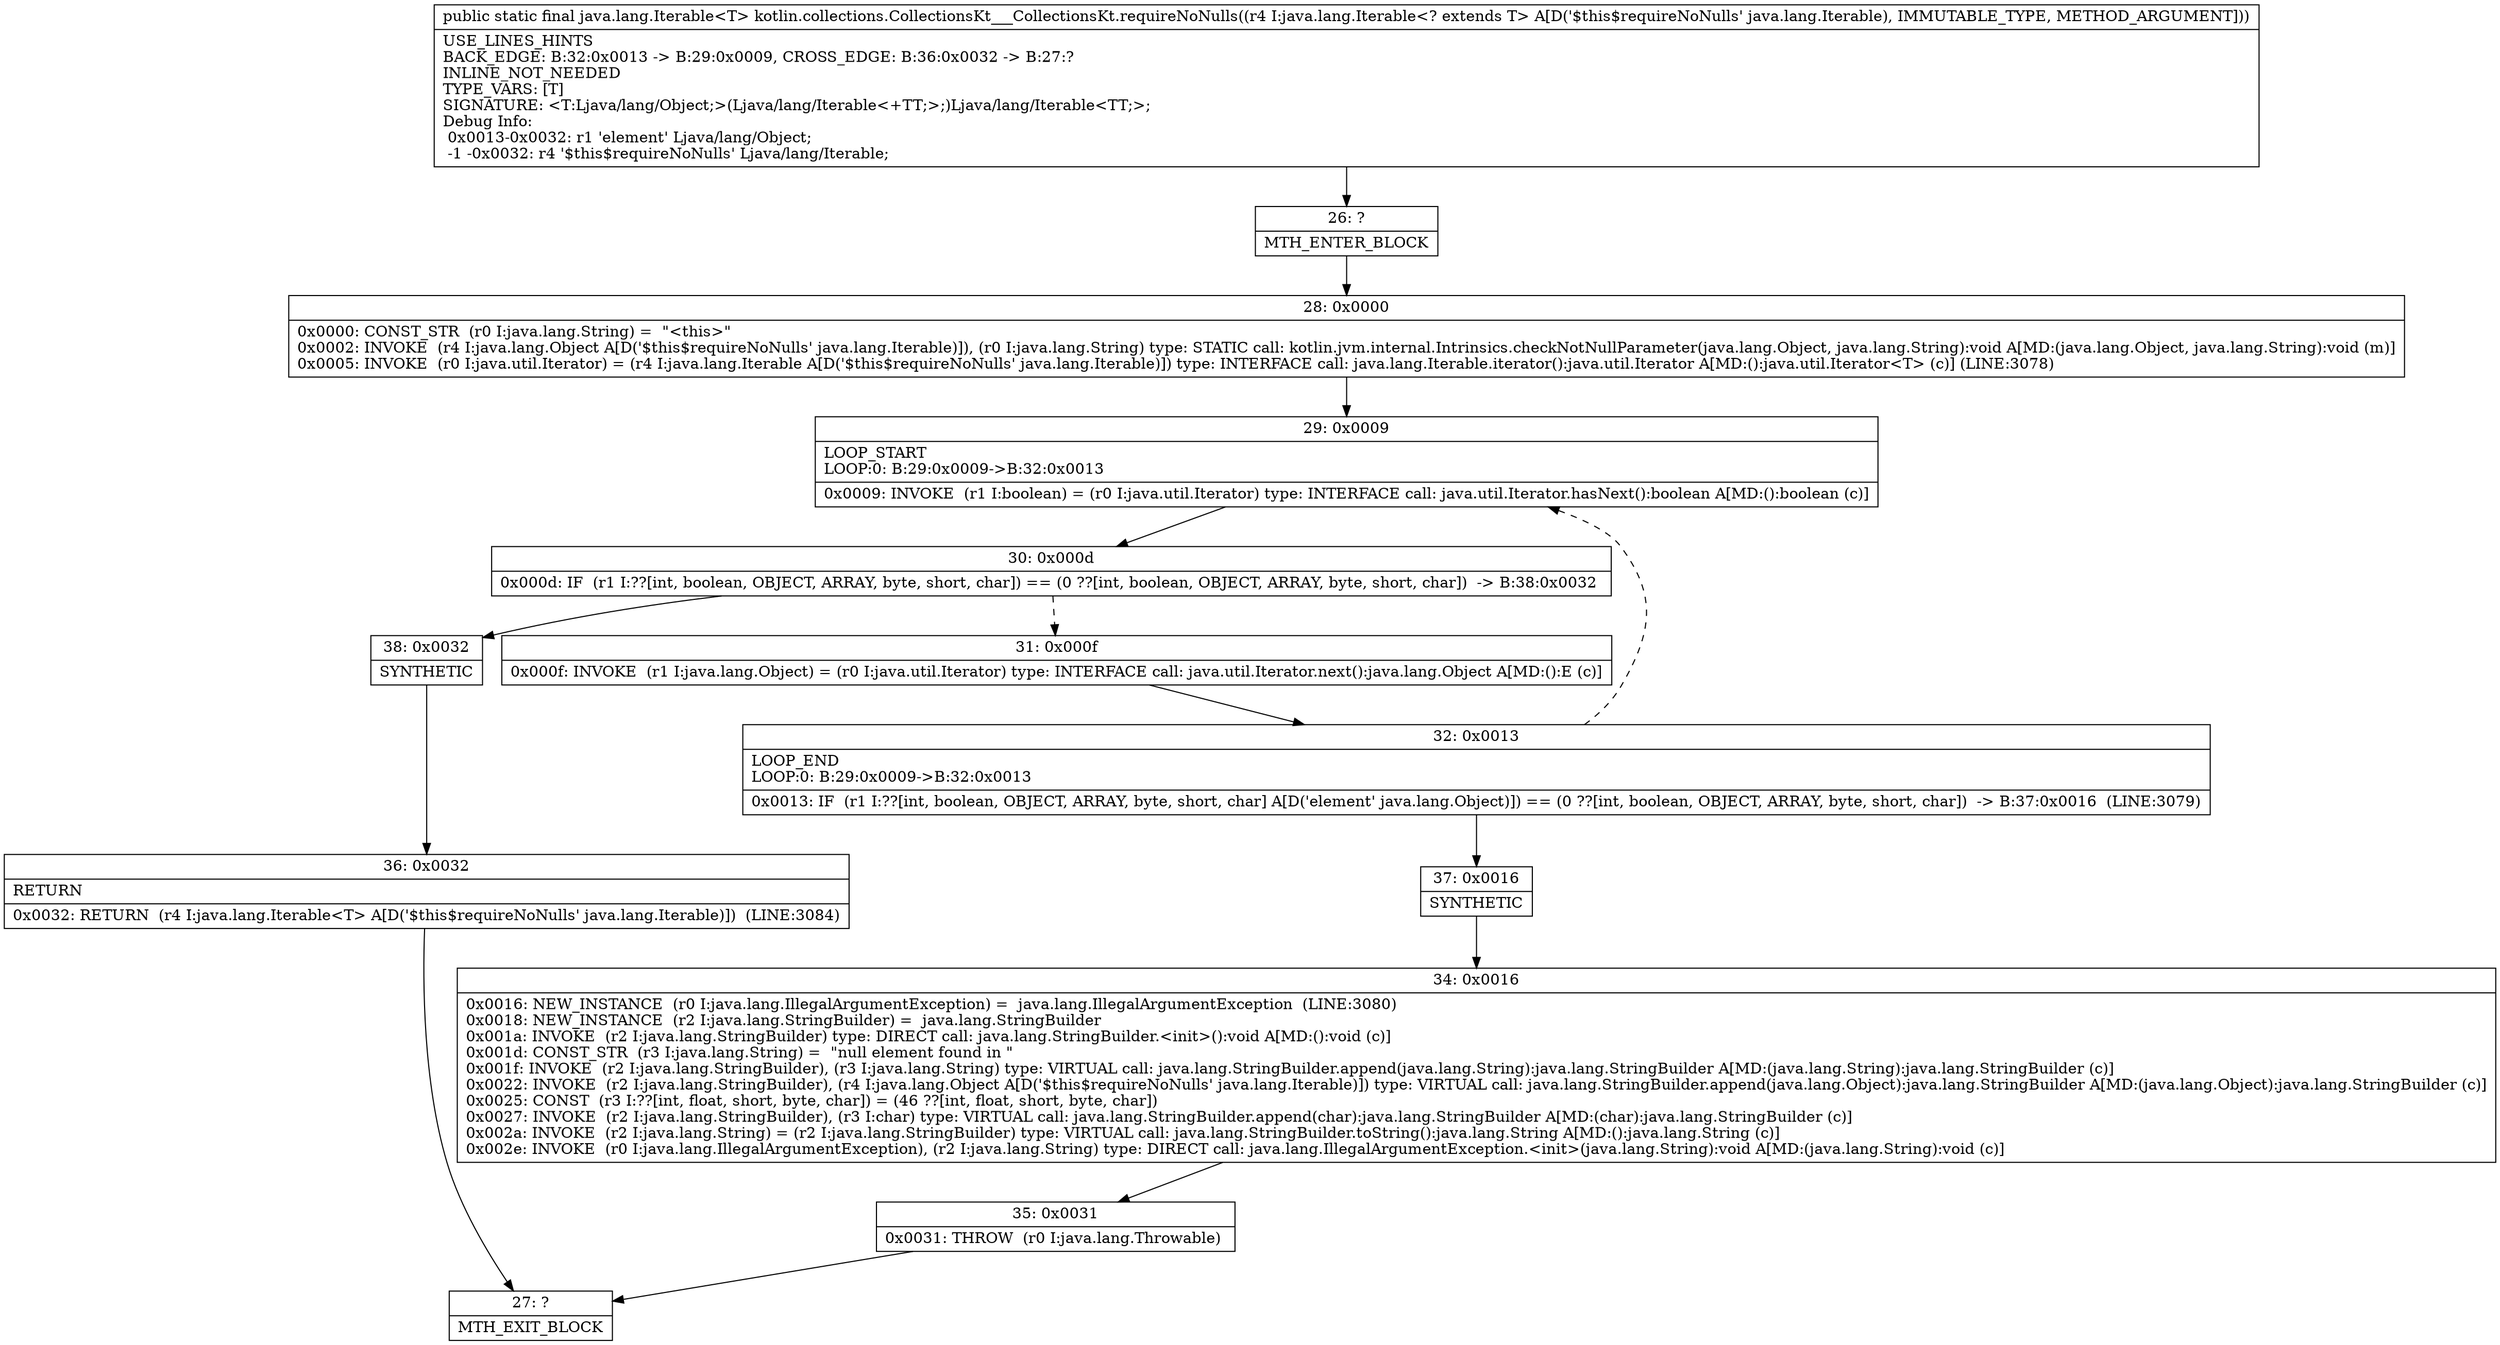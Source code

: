 digraph "CFG forkotlin.collections.CollectionsKt___CollectionsKt.requireNoNulls(Ljava\/lang\/Iterable;)Ljava\/lang\/Iterable;" {
Node_26 [shape=record,label="{26\:\ ?|MTH_ENTER_BLOCK\l}"];
Node_28 [shape=record,label="{28\:\ 0x0000|0x0000: CONST_STR  (r0 I:java.lang.String) =  \"\<this\>\" \l0x0002: INVOKE  (r4 I:java.lang.Object A[D('$this$requireNoNulls' java.lang.Iterable)]), (r0 I:java.lang.String) type: STATIC call: kotlin.jvm.internal.Intrinsics.checkNotNullParameter(java.lang.Object, java.lang.String):void A[MD:(java.lang.Object, java.lang.String):void (m)]\l0x0005: INVOKE  (r0 I:java.util.Iterator) = (r4 I:java.lang.Iterable A[D('$this$requireNoNulls' java.lang.Iterable)]) type: INTERFACE call: java.lang.Iterable.iterator():java.util.Iterator A[MD:():java.util.Iterator\<T\> (c)] (LINE:3078)\l}"];
Node_29 [shape=record,label="{29\:\ 0x0009|LOOP_START\lLOOP:0: B:29:0x0009\-\>B:32:0x0013\l|0x0009: INVOKE  (r1 I:boolean) = (r0 I:java.util.Iterator) type: INTERFACE call: java.util.Iterator.hasNext():boolean A[MD:():boolean (c)]\l}"];
Node_30 [shape=record,label="{30\:\ 0x000d|0x000d: IF  (r1 I:??[int, boolean, OBJECT, ARRAY, byte, short, char]) == (0 ??[int, boolean, OBJECT, ARRAY, byte, short, char])  \-\> B:38:0x0032 \l}"];
Node_31 [shape=record,label="{31\:\ 0x000f|0x000f: INVOKE  (r1 I:java.lang.Object) = (r0 I:java.util.Iterator) type: INTERFACE call: java.util.Iterator.next():java.lang.Object A[MD:():E (c)]\l}"];
Node_32 [shape=record,label="{32\:\ 0x0013|LOOP_END\lLOOP:0: B:29:0x0009\-\>B:32:0x0013\l|0x0013: IF  (r1 I:??[int, boolean, OBJECT, ARRAY, byte, short, char] A[D('element' java.lang.Object)]) == (0 ??[int, boolean, OBJECT, ARRAY, byte, short, char])  \-\> B:37:0x0016  (LINE:3079)\l}"];
Node_37 [shape=record,label="{37\:\ 0x0016|SYNTHETIC\l}"];
Node_34 [shape=record,label="{34\:\ 0x0016|0x0016: NEW_INSTANCE  (r0 I:java.lang.IllegalArgumentException) =  java.lang.IllegalArgumentException  (LINE:3080)\l0x0018: NEW_INSTANCE  (r2 I:java.lang.StringBuilder) =  java.lang.StringBuilder \l0x001a: INVOKE  (r2 I:java.lang.StringBuilder) type: DIRECT call: java.lang.StringBuilder.\<init\>():void A[MD:():void (c)]\l0x001d: CONST_STR  (r3 I:java.lang.String) =  \"null element found in \" \l0x001f: INVOKE  (r2 I:java.lang.StringBuilder), (r3 I:java.lang.String) type: VIRTUAL call: java.lang.StringBuilder.append(java.lang.String):java.lang.StringBuilder A[MD:(java.lang.String):java.lang.StringBuilder (c)]\l0x0022: INVOKE  (r2 I:java.lang.StringBuilder), (r4 I:java.lang.Object A[D('$this$requireNoNulls' java.lang.Iterable)]) type: VIRTUAL call: java.lang.StringBuilder.append(java.lang.Object):java.lang.StringBuilder A[MD:(java.lang.Object):java.lang.StringBuilder (c)]\l0x0025: CONST  (r3 I:??[int, float, short, byte, char]) = (46 ??[int, float, short, byte, char]) \l0x0027: INVOKE  (r2 I:java.lang.StringBuilder), (r3 I:char) type: VIRTUAL call: java.lang.StringBuilder.append(char):java.lang.StringBuilder A[MD:(char):java.lang.StringBuilder (c)]\l0x002a: INVOKE  (r2 I:java.lang.String) = (r2 I:java.lang.StringBuilder) type: VIRTUAL call: java.lang.StringBuilder.toString():java.lang.String A[MD:():java.lang.String (c)]\l0x002e: INVOKE  (r0 I:java.lang.IllegalArgumentException), (r2 I:java.lang.String) type: DIRECT call: java.lang.IllegalArgumentException.\<init\>(java.lang.String):void A[MD:(java.lang.String):void (c)]\l}"];
Node_35 [shape=record,label="{35\:\ 0x0031|0x0031: THROW  (r0 I:java.lang.Throwable) \l}"];
Node_27 [shape=record,label="{27\:\ ?|MTH_EXIT_BLOCK\l}"];
Node_38 [shape=record,label="{38\:\ 0x0032|SYNTHETIC\l}"];
Node_36 [shape=record,label="{36\:\ 0x0032|RETURN\l|0x0032: RETURN  (r4 I:java.lang.Iterable\<T\> A[D('$this$requireNoNulls' java.lang.Iterable)])  (LINE:3084)\l}"];
MethodNode[shape=record,label="{public static final java.lang.Iterable\<T\> kotlin.collections.CollectionsKt___CollectionsKt.requireNoNulls((r4 I:java.lang.Iterable\<? extends T\> A[D('$this$requireNoNulls' java.lang.Iterable), IMMUTABLE_TYPE, METHOD_ARGUMENT]))  | USE_LINES_HINTS\lBACK_EDGE: B:32:0x0013 \-\> B:29:0x0009, CROSS_EDGE: B:36:0x0032 \-\> B:27:?\lINLINE_NOT_NEEDED\lTYPE_VARS: [T]\lSIGNATURE: \<T:Ljava\/lang\/Object;\>(Ljava\/lang\/Iterable\<+TT;\>;)Ljava\/lang\/Iterable\<TT;\>;\lDebug Info:\l  0x0013\-0x0032: r1 'element' Ljava\/lang\/Object;\l  \-1 \-0x0032: r4 '$this$requireNoNulls' Ljava\/lang\/Iterable;\l}"];
MethodNode -> Node_26;Node_26 -> Node_28;
Node_28 -> Node_29;
Node_29 -> Node_30;
Node_30 -> Node_31[style=dashed];
Node_30 -> Node_38;
Node_31 -> Node_32;
Node_32 -> Node_29[style=dashed];
Node_32 -> Node_37;
Node_37 -> Node_34;
Node_34 -> Node_35;
Node_35 -> Node_27;
Node_38 -> Node_36;
Node_36 -> Node_27;
}

